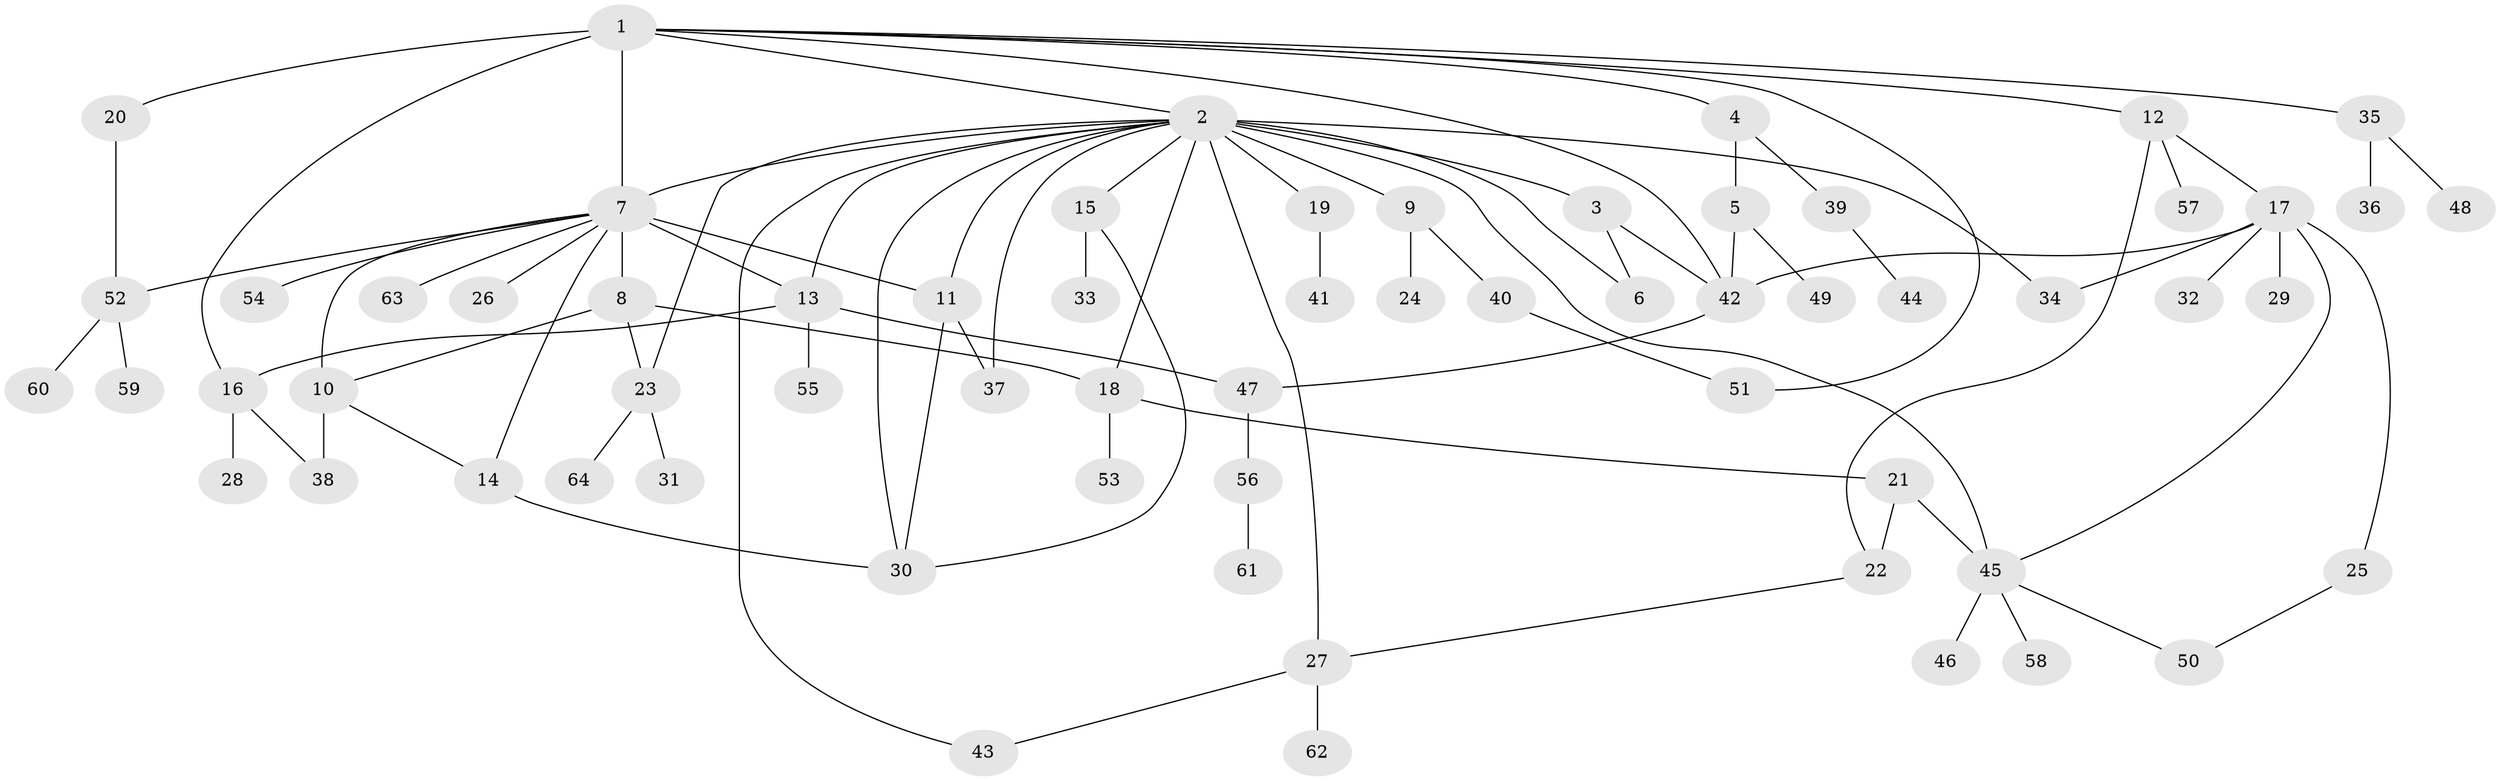 // original degree distribution, {11: 0.007874015748031496, 24: 0.007874015748031496, 1: 0.44881889763779526, 4: 0.047244094488188976, 3: 0.12598425196850394, 2: 0.2677165354330709, 26: 0.007874015748031496, 7: 0.031496062992125984, 5: 0.047244094488188976, 8: 0.007874015748031496}
// Generated by graph-tools (version 1.1) at 2025/35/03/09/25 02:35:39]
// undirected, 64 vertices, 90 edges
graph export_dot {
graph [start="1"]
  node [color=gray90,style=filled];
  1;
  2;
  3;
  4;
  5;
  6;
  7;
  8;
  9;
  10;
  11;
  12;
  13;
  14;
  15;
  16;
  17;
  18;
  19;
  20;
  21;
  22;
  23;
  24;
  25;
  26;
  27;
  28;
  29;
  30;
  31;
  32;
  33;
  34;
  35;
  36;
  37;
  38;
  39;
  40;
  41;
  42;
  43;
  44;
  45;
  46;
  47;
  48;
  49;
  50;
  51;
  52;
  53;
  54;
  55;
  56;
  57;
  58;
  59;
  60;
  61;
  62;
  63;
  64;
  1 -- 2 [weight=2.0];
  1 -- 4 [weight=2.0];
  1 -- 7 [weight=12.0];
  1 -- 12 [weight=1.0];
  1 -- 16 [weight=2.0];
  1 -- 20 [weight=1.0];
  1 -- 35 [weight=1.0];
  1 -- 42 [weight=1.0];
  1 -- 51 [weight=1.0];
  2 -- 3 [weight=5.0];
  2 -- 6 [weight=1.0];
  2 -- 7 [weight=1.0];
  2 -- 9 [weight=1.0];
  2 -- 11 [weight=1.0];
  2 -- 13 [weight=1.0];
  2 -- 15 [weight=1.0];
  2 -- 18 [weight=1.0];
  2 -- 19 [weight=1.0];
  2 -- 23 [weight=1.0];
  2 -- 27 [weight=1.0];
  2 -- 30 [weight=1.0];
  2 -- 34 [weight=1.0];
  2 -- 37 [weight=1.0];
  2 -- 43 [weight=1.0];
  2 -- 45 [weight=1.0];
  3 -- 6 [weight=1.0];
  3 -- 42 [weight=1.0];
  4 -- 5 [weight=1.0];
  4 -- 39 [weight=1.0];
  5 -- 42 [weight=1.0];
  5 -- 49 [weight=1.0];
  7 -- 8 [weight=1.0];
  7 -- 10 [weight=2.0];
  7 -- 11 [weight=1.0];
  7 -- 13 [weight=1.0];
  7 -- 14 [weight=1.0];
  7 -- 26 [weight=1.0];
  7 -- 52 [weight=1.0];
  7 -- 54 [weight=1.0];
  7 -- 63 [weight=1.0];
  8 -- 10 [weight=1.0];
  8 -- 18 [weight=1.0];
  8 -- 23 [weight=1.0];
  9 -- 24 [weight=1.0];
  9 -- 40 [weight=1.0];
  10 -- 14 [weight=1.0];
  10 -- 38 [weight=3.0];
  11 -- 30 [weight=1.0];
  11 -- 37 [weight=3.0];
  12 -- 17 [weight=1.0];
  12 -- 22 [weight=1.0];
  12 -- 57 [weight=1.0];
  13 -- 16 [weight=1.0];
  13 -- 47 [weight=1.0];
  13 -- 55 [weight=1.0];
  14 -- 30 [weight=1.0];
  15 -- 30 [weight=1.0];
  15 -- 33 [weight=1.0];
  16 -- 28 [weight=2.0];
  16 -- 38 [weight=2.0];
  17 -- 25 [weight=1.0];
  17 -- 29 [weight=1.0];
  17 -- 32 [weight=1.0];
  17 -- 34 [weight=1.0];
  17 -- 42 [weight=1.0];
  17 -- 45 [weight=1.0];
  18 -- 21 [weight=1.0];
  18 -- 53 [weight=2.0];
  19 -- 41 [weight=1.0];
  20 -- 52 [weight=1.0];
  21 -- 22 [weight=2.0];
  21 -- 45 [weight=1.0];
  22 -- 27 [weight=1.0];
  23 -- 31 [weight=1.0];
  23 -- 64 [weight=1.0];
  25 -- 50 [weight=1.0];
  27 -- 43 [weight=1.0];
  27 -- 62 [weight=1.0];
  35 -- 36 [weight=1.0];
  35 -- 48 [weight=1.0];
  39 -- 44 [weight=1.0];
  40 -- 51 [weight=1.0];
  42 -- 47 [weight=1.0];
  45 -- 46 [weight=1.0];
  45 -- 50 [weight=1.0];
  45 -- 58 [weight=1.0];
  47 -- 56 [weight=1.0];
  52 -- 59 [weight=1.0];
  52 -- 60 [weight=1.0];
  56 -- 61 [weight=1.0];
}
